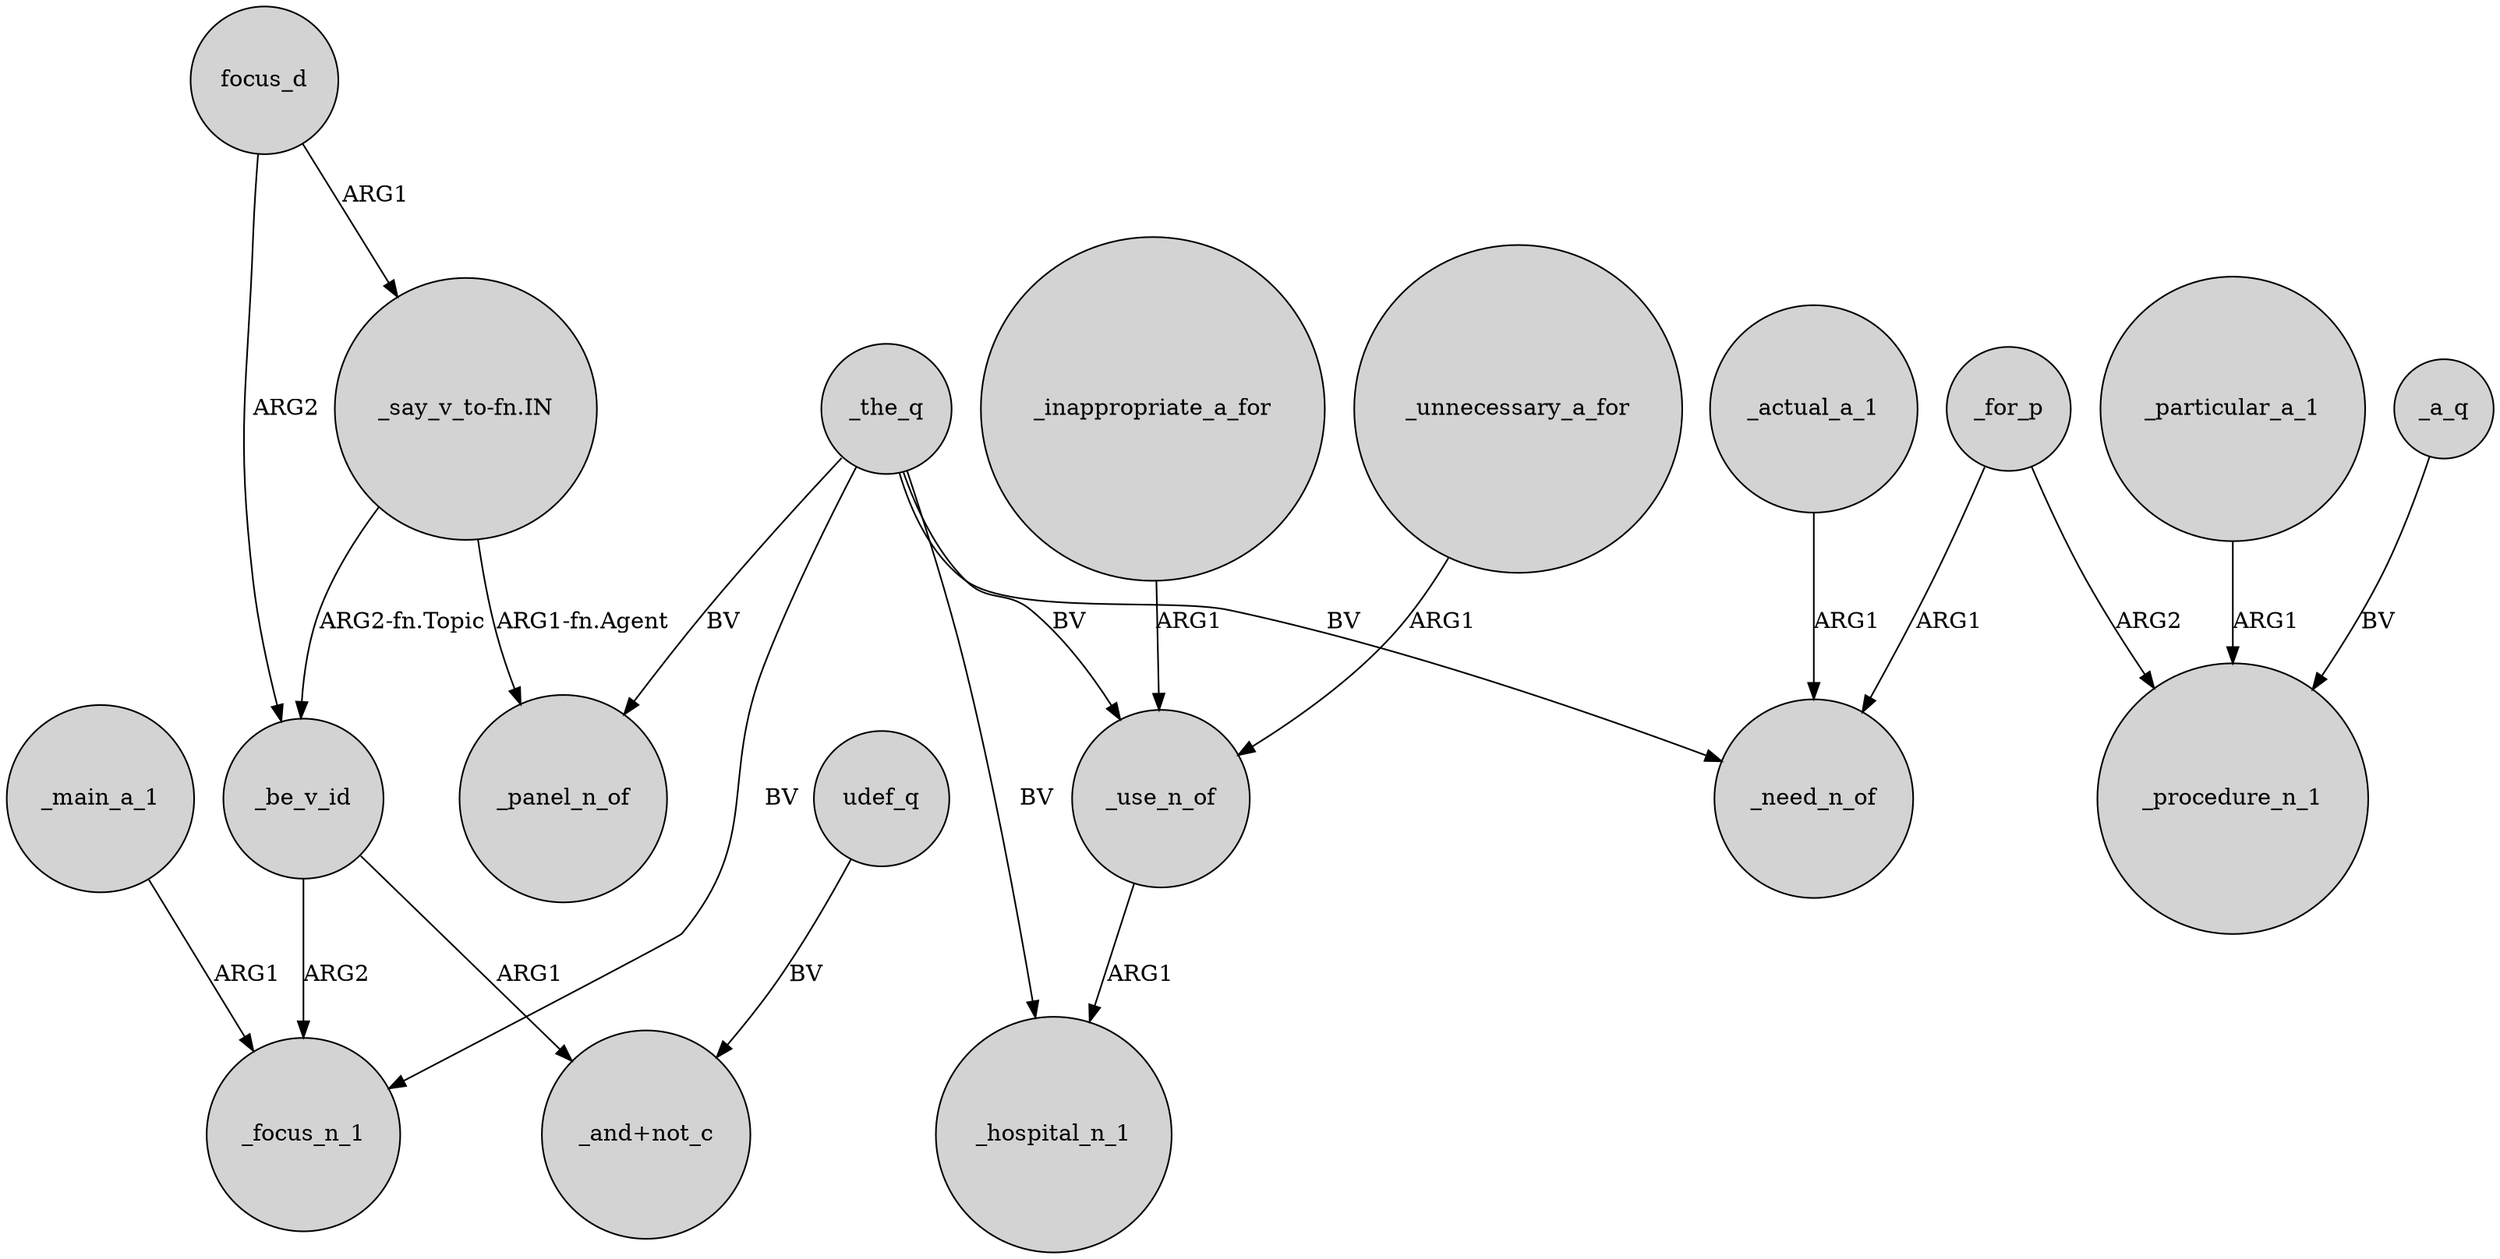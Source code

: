 digraph {
	node [shape=circle style=filled]
	focus_d -> _be_v_id [label=ARG2]
	_a_q -> _procedure_n_1 [label=BV]
	_main_a_1 -> _focus_n_1 [label=ARG1]
	_the_q -> _focus_n_1 [label=BV]
	_the_q -> _hospital_n_1 [label=BV]
	_be_v_id -> "_and+not_c" [label=ARG1]
	_for_p -> _need_n_of [label=ARG1]
	_inappropriate_a_for -> _use_n_of [label=ARG1]
	_the_q -> _use_n_of [label=BV]
	_use_n_of -> _hospital_n_1 [label=ARG1]
	"_say_v_to-fn.IN" -> _be_v_id [label="ARG2-fn.Topic"]
	_actual_a_1 -> _need_n_of [label=ARG1]
	_particular_a_1 -> _procedure_n_1 [label=ARG1]
	_for_p -> _procedure_n_1 [label=ARG2]
	_the_q -> _panel_n_of [label=BV]
	_the_q -> _need_n_of [label=BV]
	_unnecessary_a_for -> _use_n_of [label=ARG1]
	udef_q -> "_and+not_c" [label=BV]
	"_say_v_to-fn.IN" -> _panel_n_of [label="ARG1-fn.Agent"]
	_be_v_id -> _focus_n_1 [label=ARG2]
	focus_d -> "_say_v_to-fn.IN" [label=ARG1]
}

